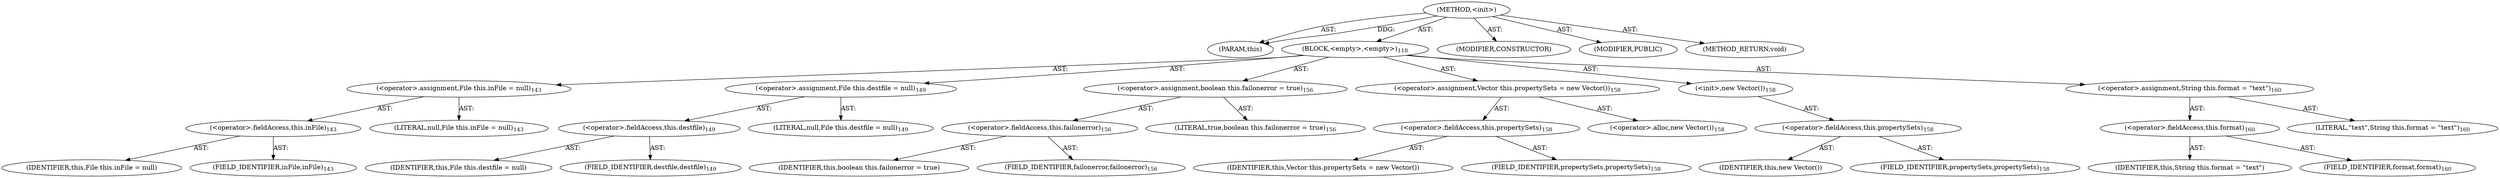 digraph "&lt;init&gt;" {  
"111669149709" [label = <(METHOD,&lt;init&gt;)> ]
"115964117017" [label = <(PARAM,this)> ]
"25769803854" [label = <(BLOCK,&lt;empty&gt;,&lt;empty&gt;)<SUB>118</SUB>> ]
"30064771308" [label = <(&lt;operator&gt;.assignment,File this.inFile = null)<SUB>143</SUB>> ]
"30064771309" [label = <(&lt;operator&gt;.fieldAccess,this.inFile)<SUB>143</SUB>> ]
"68719476955" [label = <(IDENTIFIER,this,File this.inFile = null)> ]
"55834574893" [label = <(FIELD_IDENTIFIER,inFile,inFile)<SUB>143</SUB>> ]
"90194313244" [label = <(LITERAL,null,File this.inFile = null)<SUB>143</SUB>> ]
"30064771310" [label = <(&lt;operator&gt;.assignment,File this.destfile = null)<SUB>149</SUB>> ]
"30064771311" [label = <(&lt;operator&gt;.fieldAccess,this.destfile)<SUB>149</SUB>> ]
"68719476956" [label = <(IDENTIFIER,this,File this.destfile = null)> ]
"55834574894" [label = <(FIELD_IDENTIFIER,destfile,destfile)<SUB>149</SUB>> ]
"90194313245" [label = <(LITERAL,null,File this.destfile = null)<SUB>149</SUB>> ]
"30064771312" [label = <(&lt;operator&gt;.assignment,boolean this.failonerror = true)<SUB>156</SUB>> ]
"30064771313" [label = <(&lt;operator&gt;.fieldAccess,this.failonerror)<SUB>156</SUB>> ]
"68719476957" [label = <(IDENTIFIER,this,boolean this.failonerror = true)> ]
"55834574895" [label = <(FIELD_IDENTIFIER,failonerror,failonerror)<SUB>156</SUB>> ]
"90194313246" [label = <(LITERAL,true,boolean this.failonerror = true)<SUB>156</SUB>> ]
"30064771314" [label = <(&lt;operator&gt;.assignment,Vector this.propertySets = new Vector())<SUB>158</SUB>> ]
"30064771315" [label = <(&lt;operator&gt;.fieldAccess,this.propertySets)<SUB>158</SUB>> ]
"68719476958" [label = <(IDENTIFIER,this,Vector this.propertySets = new Vector())> ]
"55834574896" [label = <(FIELD_IDENTIFIER,propertySets,propertySets)<SUB>158</SUB>> ]
"30064771316" [label = <(&lt;operator&gt;.alloc,new Vector())<SUB>158</SUB>> ]
"30064771317" [label = <(&lt;init&gt;,new Vector())<SUB>158</SUB>> ]
"30064771318" [label = <(&lt;operator&gt;.fieldAccess,this.propertySets)<SUB>158</SUB>> ]
"68719476959" [label = <(IDENTIFIER,this,new Vector())> ]
"55834574897" [label = <(FIELD_IDENTIFIER,propertySets,propertySets)<SUB>158</SUB>> ]
"30064771319" [label = <(&lt;operator&gt;.assignment,String this.format = &quot;text&quot;)<SUB>160</SUB>> ]
"30064771320" [label = <(&lt;operator&gt;.fieldAccess,this.format)<SUB>160</SUB>> ]
"68719476960" [label = <(IDENTIFIER,this,String this.format = &quot;text&quot;)> ]
"55834574898" [label = <(FIELD_IDENTIFIER,format,format)<SUB>160</SUB>> ]
"90194313247" [label = <(LITERAL,&quot;text&quot;,String this.format = &quot;text&quot;)<SUB>160</SUB>> ]
"133143986217" [label = <(MODIFIER,CONSTRUCTOR)> ]
"133143986218" [label = <(MODIFIER,PUBLIC)> ]
"128849018893" [label = <(METHOD_RETURN,void)> ]
  "111669149709" -> "115964117017"  [ label = "AST: "] 
  "111669149709" -> "25769803854"  [ label = "AST: "] 
  "111669149709" -> "133143986217"  [ label = "AST: "] 
  "111669149709" -> "133143986218"  [ label = "AST: "] 
  "111669149709" -> "128849018893"  [ label = "AST: "] 
  "25769803854" -> "30064771308"  [ label = "AST: "] 
  "25769803854" -> "30064771310"  [ label = "AST: "] 
  "25769803854" -> "30064771312"  [ label = "AST: "] 
  "25769803854" -> "30064771314"  [ label = "AST: "] 
  "25769803854" -> "30064771317"  [ label = "AST: "] 
  "25769803854" -> "30064771319"  [ label = "AST: "] 
  "30064771308" -> "30064771309"  [ label = "AST: "] 
  "30064771308" -> "90194313244"  [ label = "AST: "] 
  "30064771309" -> "68719476955"  [ label = "AST: "] 
  "30064771309" -> "55834574893"  [ label = "AST: "] 
  "30064771310" -> "30064771311"  [ label = "AST: "] 
  "30064771310" -> "90194313245"  [ label = "AST: "] 
  "30064771311" -> "68719476956"  [ label = "AST: "] 
  "30064771311" -> "55834574894"  [ label = "AST: "] 
  "30064771312" -> "30064771313"  [ label = "AST: "] 
  "30064771312" -> "90194313246"  [ label = "AST: "] 
  "30064771313" -> "68719476957"  [ label = "AST: "] 
  "30064771313" -> "55834574895"  [ label = "AST: "] 
  "30064771314" -> "30064771315"  [ label = "AST: "] 
  "30064771314" -> "30064771316"  [ label = "AST: "] 
  "30064771315" -> "68719476958"  [ label = "AST: "] 
  "30064771315" -> "55834574896"  [ label = "AST: "] 
  "30064771317" -> "30064771318"  [ label = "AST: "] 
  "30064771318" -> "68719476959"  [ label = "AST: "] 
  "30064771318" -> "55834574897"  [ label = "AST: "] 
  "30064771319" -> "30064771320"  [ label = "AST: "] 
  "30064771319" -> "90194313247"  [ label = "AST: "] 
  "30064771320" -> "68719476960"  [ label = "AST: "] 
  "30064771320" -> "55834574898"  [ label = "AST: "] 
  "111669149709" -> "115964117017"  [ label = "DDG: "] 
}
